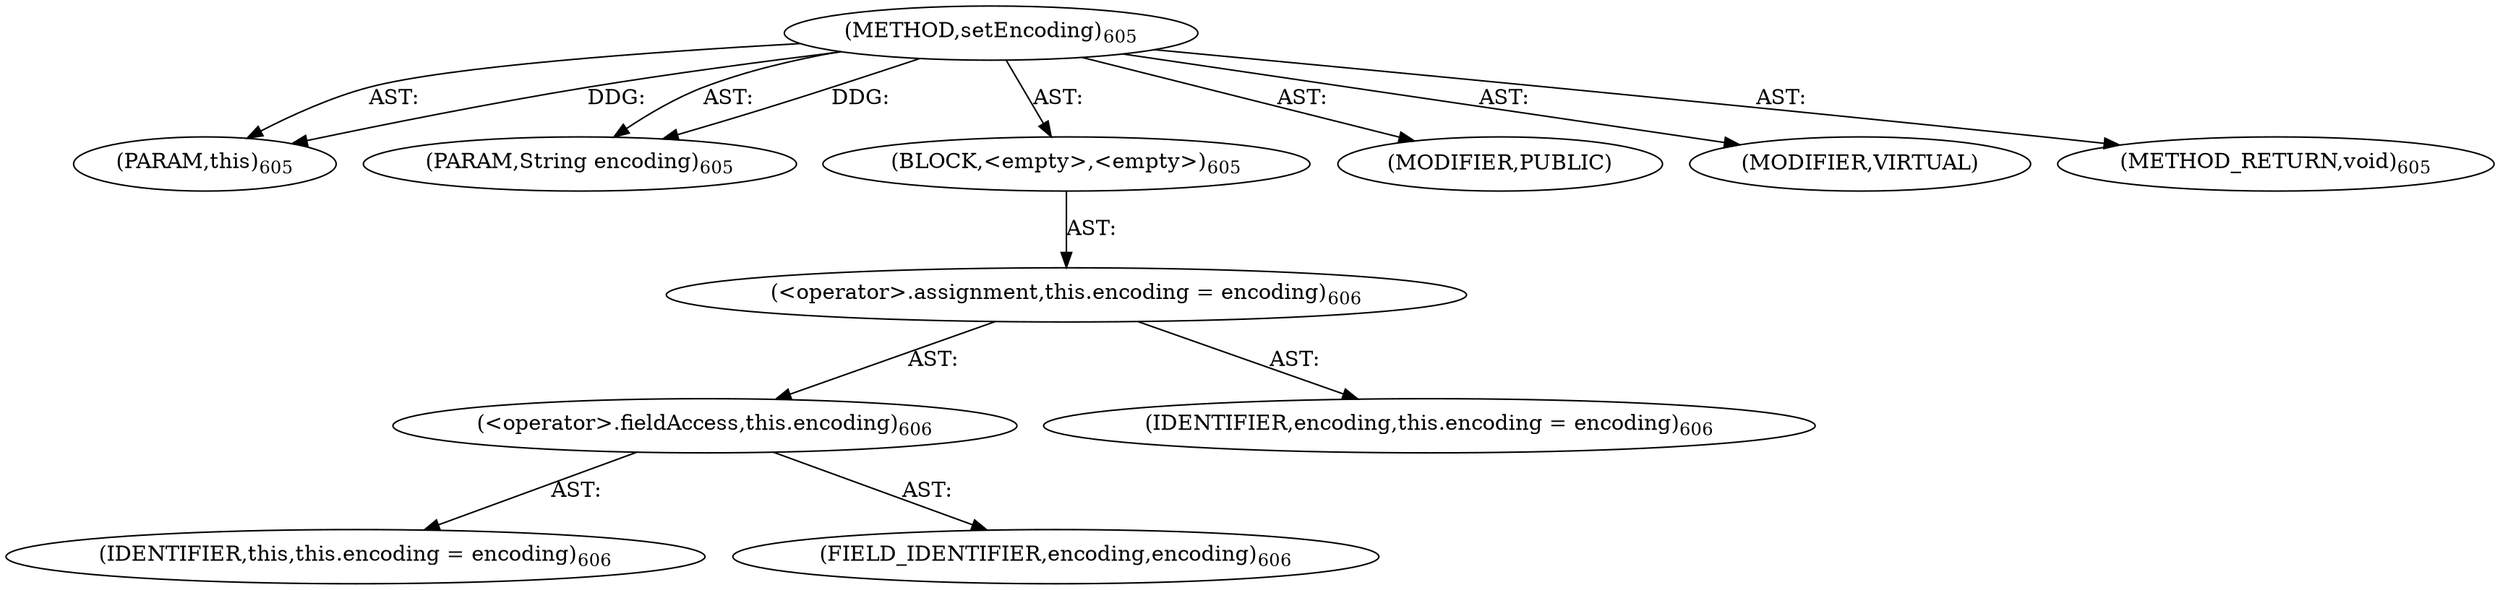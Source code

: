 digraph "setEncoding" {  
"111669149719" [label = <(METHOD,setEncoding)<SUB>605</SUB>> ]
"115964117007" [label = <(PARAM,this)<SUB>605</SUB>> ]
"115964117044" [label = <(PARAM,String encoding)<SUB>605</SUB>> ]
"25769803865" [label = <(BLOCK,&lt;empty&gt;,&lt;empty&gt;)<SUB>605</SUB>> ]
"30064771436" [label = <(&lt;operator&gt;.assignment,this.encoding = encoding)<SUB>606</SUB>> ]
"30064771437" [label = <(&lt;operator&gt;.fieldAccess,this.encoding)<SUB>606</SUB>> ]
"68719476765" [label = <(IDENTIFIER,this,this.encoding = encoding)<SUB>606</SUB>> ]
"55834574941" [label = <(FIELD_IDENTIFIER,encoding,encoding)<SUB>606</SUB>> ]
"68719477021" [label = <(IDENTIFIER,encoding,this.encoding = encoding)<SUB>606</SUB>> ]
"133143986245" [label = <(MODIFIER,PUBLIC)> ]
"133143986246" [label = <(MODIFIER,VIRTUAL)> ]
"128849018903" [label = <(METHOD_RETURN,void)<SUB>605</SUB>> ]
  "111669149719" -> "115964117007"  [ label = "AST: "] 
  "111669149719" -> "115964117044"  [ label = "AST: "] 
  "111669149719" -> "25769803865"  [ label = "AST: "] 
  "111669149719" -> "133143986245"  [ label = "AST: "] 
  "111669149719" -> "133143986246"  [ label = "AST: "] 
  "111669149719" -> "128849018903"  [ label = "AST: "] 
  "25769803865" -> "30064771436"  [ label = "AST: "] 
  "30064771436" -> "30064771437"  [ label = "AST: "] 
  "30064771436" -> "68719477021"  [ label = "AST: "] 
  "30064771437" -> "68719476765"  [ label = "AST: "] 
  "30064771437" -> "55834574941"  [ label = "AST: "] 
  "111669149719" -> "115964117007"  [ label = "DDG: "] 
  "111669149719" -> "115964117044"  [ label = "DDG: "] 
}
